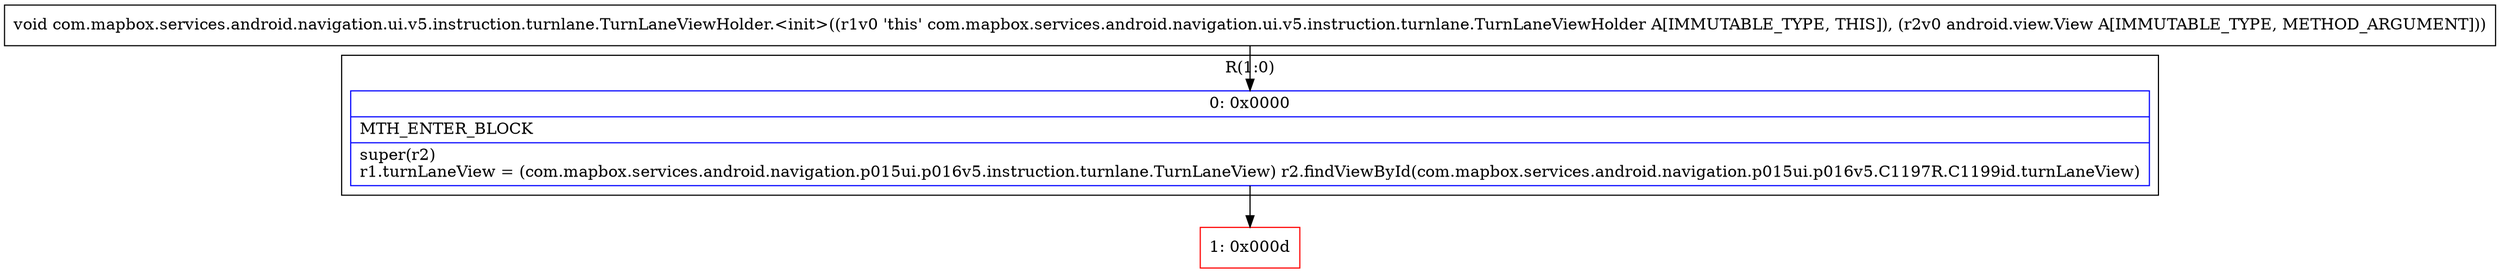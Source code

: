 digraph "CFG forcom.mapbox.services.android.navigation.ui.v5.instruction.turnlane.TurnLaneViewHolder.\<init\>(Landroid\/view\/View;)V" {
subgraph cluster_Region_473342125 {
label = "R(1:0)";
node [shape=record,color=blue];
Node_0 [shape=record,label="{0\:\ 0x0000|MTH_ENTER_BLOCK\l|super(r2)\lr1.turnLaneView = (com.mapbox.services.android.navigation.p015ui.p016v5.instruction.turnlane.TurnLaneView) r2.findViewById(com.mapbox.services.android.navigation.p015ui.p016v5.C1197R.C1199id.turnLaneView)\l}"];
}
Node_1 [shape=record,color=red,label="{1\:\ 0x000d}"];
MethodNode[shape=record,label="{void com.mapbox.services.android.navigation.ui.v5.instruction.turnlane.TurnLaneViewHolder.\<init\>((r1v0 'this' com.mapbox.services.android.navigation.ui.v5.instruction.turnlane.TurnLaneViewHolder A[IMMUTABLE_TYPE, THIS]), (r2v0 android.view.View A[IMMUTABLE_TYPE, METHOD_ARGUMENT])) }"];
MethodNode -> Node_0;
Node_0 -> Node_1;
}

